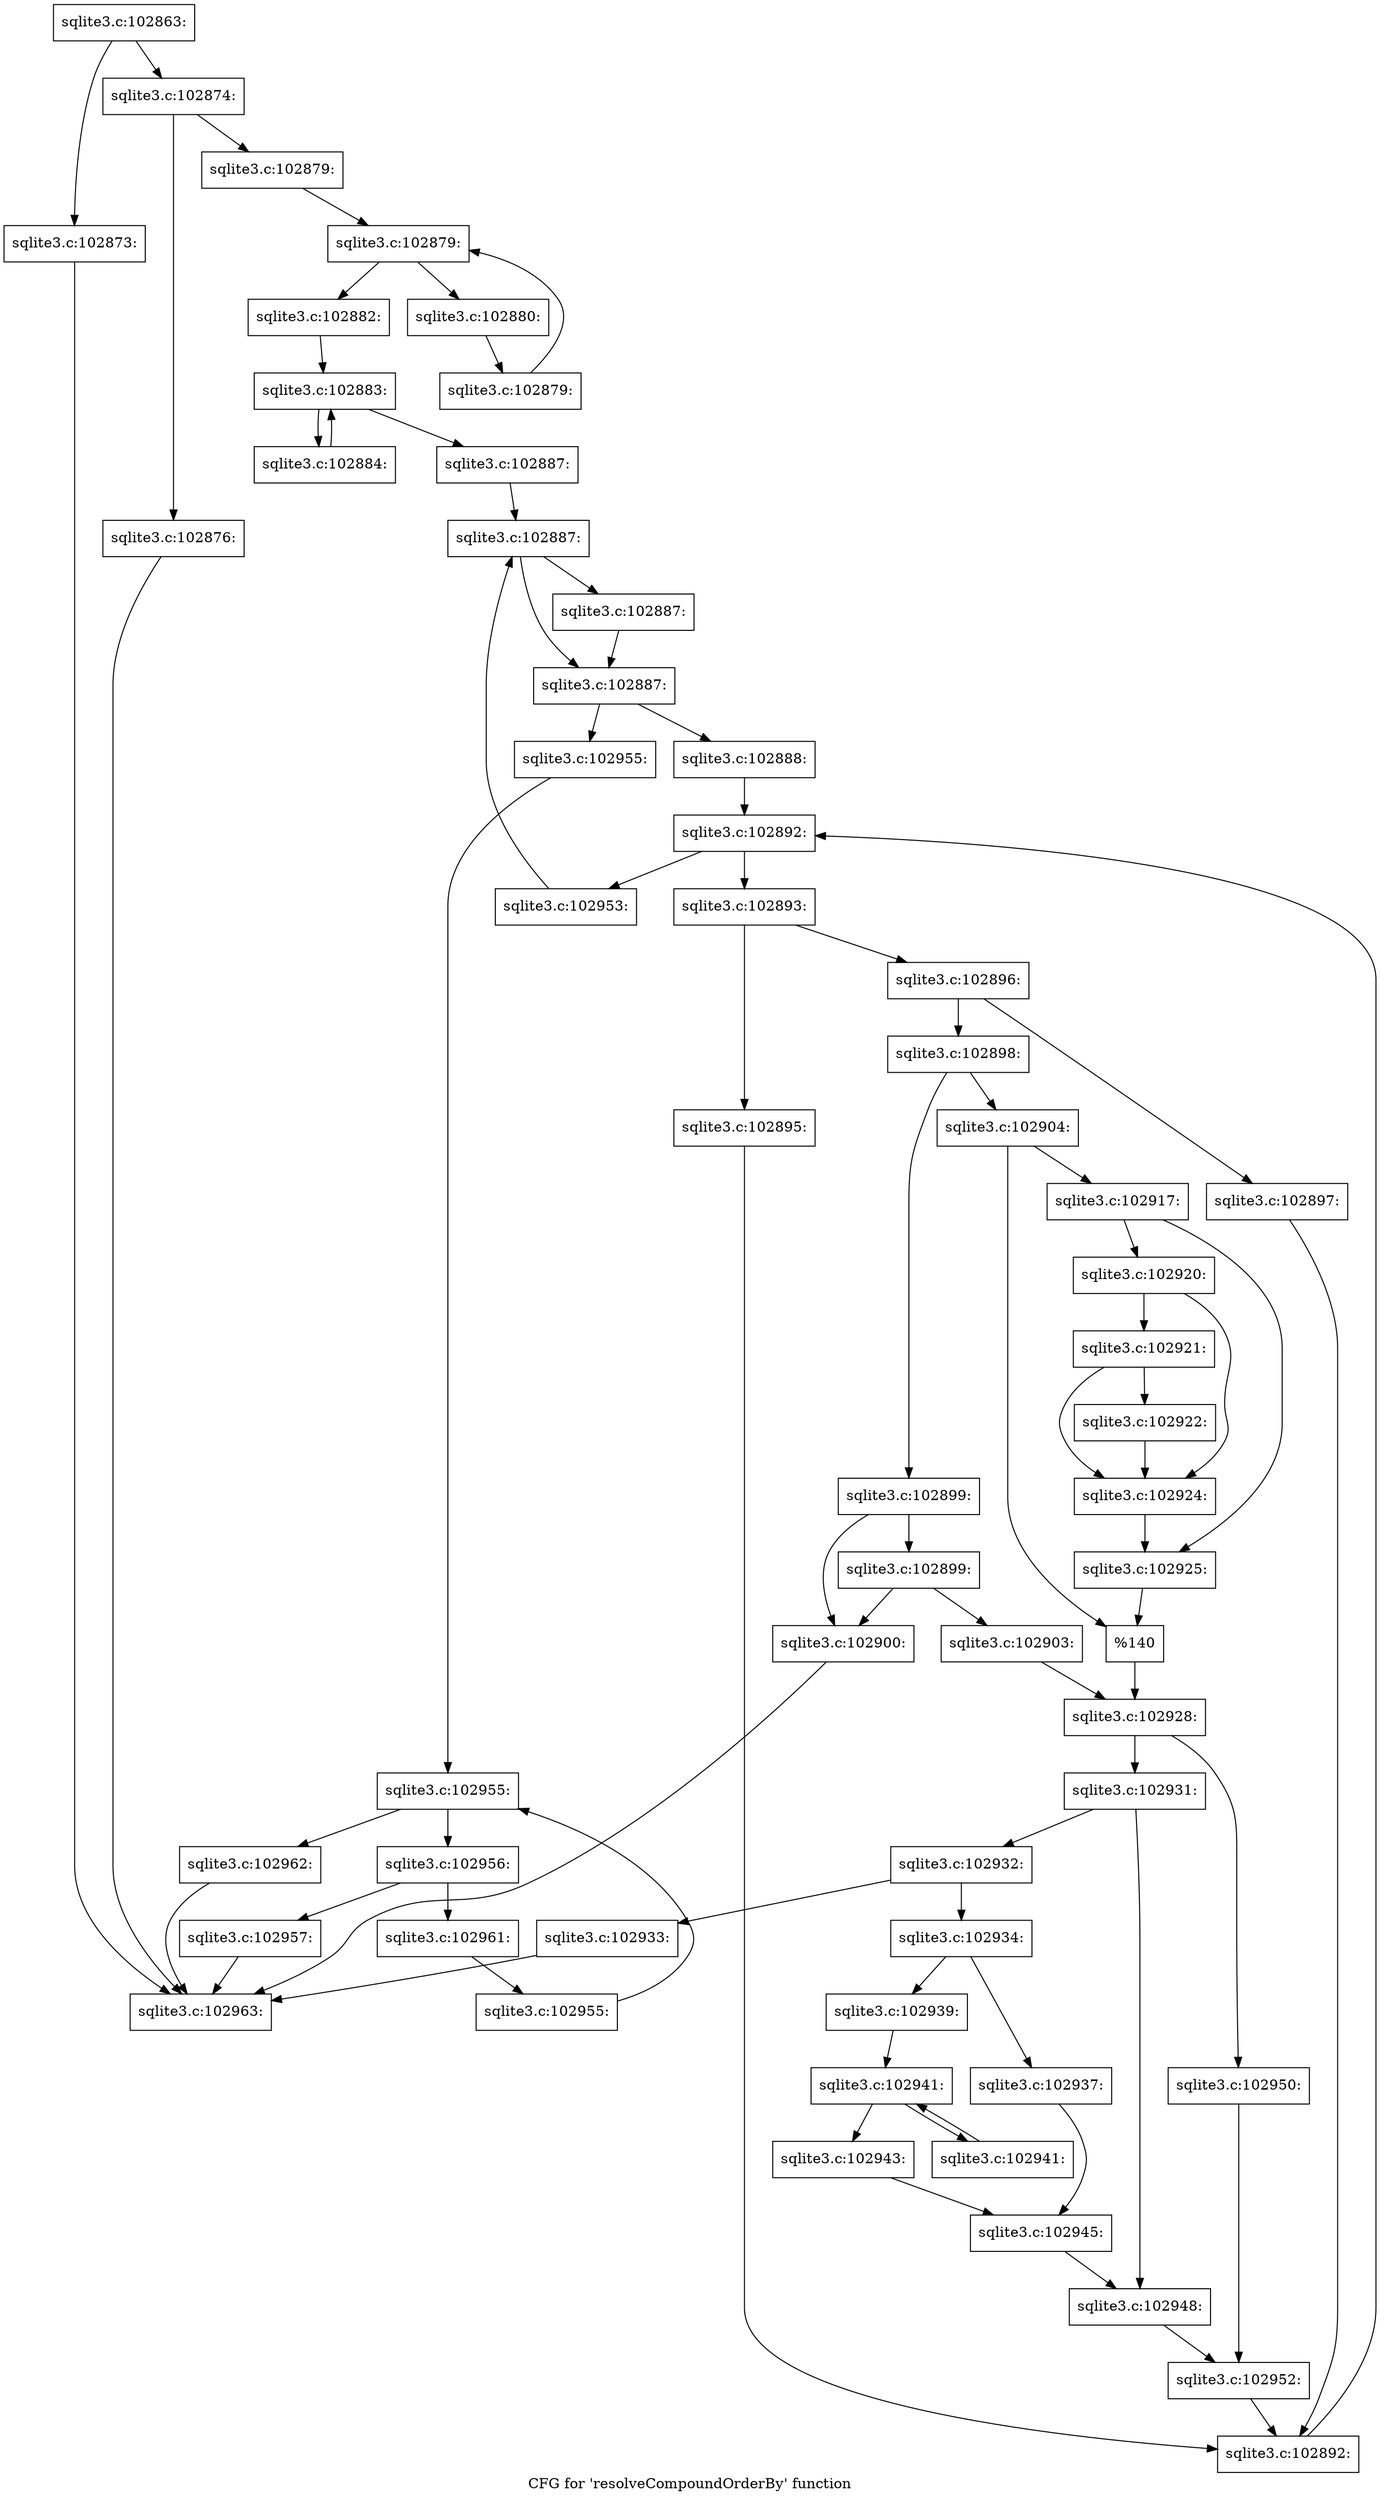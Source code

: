 digraph "CFG for 'resolveCompoundOrderBy' function" {
	label="CFG for 'resolveCompoundOrderBy' function";

	Node0x55c0f90513f0 [shape=record,label="{sqlite3.c:102863:}"];
	Node0x55c0f90513f0 -> Node0x55c0f9054d10;
	Node0x55c0f90513f0 -> Node0x55c0f9054d60;
	Node0x55c0f9054d10 [shape=record,label="{sqlite3.c:102873:}"];
	Node0x55c0f9054d10 -> Node0x55c0f90519b0;
	Node0x55c0f9054d60 [shape=record,label="{sqlite3.c:102874:}"];
	Node0x55c0f9054d60 -> Node0x55c0f9055510;
	Node0x55c0f9054d60 -> Node0x55c0f9055560;
	Node0x55c0f9055510 [shape=record,label="{sqlite3.c:102876:}"];
	Node0x55c0f9055510 -> Node0x55c0f90519b0;
	Node0x55c0f9055560 [shape=record,label="{sqlite3.c:102879:}"];
	Node0x55c0f9055560 -> Node0x55c0f90563f0;
	Node0x55c0f90563f0 [shape=record,label="{sqlite3.c:102879:}"];
	Node0x55c0f90563f0 -> Node0x55c0f9056610;
	Node0x55c0f90563f0 -> Node0x55c0f9056240;
	Node0x55c0f9056610 [shape=record,label="{sqlite3.c:102880:}"];
	Node0x55c0f9056610 -> Node0x55c0f9056580;
	Node0x55c0f9056580 [shape=record,label="{sqlite3.c:102879:}"];
	Node0x55c0f9056580 -> Node0x55c0f90563f0;
	Node0x55c0f9056240 [shape=record,label="{sqlite3.c:102882:}"];
	Node0x55c0f9056240 -> Node0x55c0f90578f0;
	Node0x55c0f90578f0 [shape=record,label="{sqlite3.c:102883:}"];
	Node0x55c0f90578f0 -> Node0x55c0f9057d30;
	Node0x55c0f90578f0 -> Node0x55c0f9057a50;
	Node0x55c0f9057d30 [shape=record,label="{sqlite3.c:102884:}"];
	Node0x55c0f9057d30 -> Node0x55c0f90578f0;
	Node0x55c0f9057a50 [shape=record,label="{sqlite3.c:102887:}"];
	Node0x55c0f9057a50 -> Node0x55c0f90586f0;
	Node0x55c0f90586f0 [shape=record,label="{sqlite3.c:102887:}"];
	Node0x55c0f90586f0 -> Node0x55c0f90588b0;
	Node0x55c0f90586f0 -> Node0x55c0f9058860;
	Node0x55c0f90588b0 [shape=record,label="{sqlite3.c:102887:}"];
	Node0x55c0f90588b0 -> Node0x55c0f9058860;
	Node0x55c0f9058860 [shape=record,label="{sqlite3.c:102887:}"];
	Node0x55c0f9058860 -> Node0x55c0f9058dd0;
	Node0x55c0f9058860 -> Node0x55c0f90587e0;
	Node0x55c0f9058dd0 [shape=record,label="{sqlite3.c:102888:}"];
	Node0x55c0f9058dd0 -> Node0x55c0f9059b50;
	Node0x55c0f9059b50 [shape=record,label="{sqlite3.c:102892:}"];
	Node0x55c0f9059b50 -> Node0x55c0f9059d70;
	Node0x55c0f9059b50 -> Node0x55c0f9059630;
	Node0x55c0f9059d70 [shape=record,label="{sqlite3.c:102893:}"];
	Node0x55c0f9059d70 -> Node0x55c0f905ac70;
	Node0x55c0f9059d70 -> Node0x55c0f905acc0;
	Node0x55c0f905ac70 [shape=record,label="{sqlite3.c:102895:}"];
	Node0x55c0f905ac70 -> Node0x55c0f9059ce0;
	Node0x55c0f905acc0 [shape=record,label="{sqlite3.c:102896:}"];
	Node0x55c0f905acc0 -> Node0x55c0f905b800;
	Node0x55c0f905acc0 -> Node0x55c0f905b850;
	Node0x55c0f905b800 [shape=record,label="{sqlite3.c:102897:}"];
	Node0x55c0f905b800 -> Node0x55c0f9059ce0;
	Node0x55c0f905b850 [shape=record,label="{sqlite3.c:102898:}"];
	Node0x55c0f905b850 -> Node0x55c0f905bbc0;
	Node0x55c0f905b850 -> Node0x55c0f905bc60;
	Node0x55c0f905bbc0 [shape=record,label="{sqlite3.c:102899:}"];
	Node0x55c0f905bbc0 -> Node0x55c0f905c0f0;
	Node0x55c0f905bbc0 -> Node0x55c0f905c190;
	Node0x55c0f905c190 [shape=record,label="{sqlite3.c:102899:}"];
	Node0x55c0f905c190 -> Node0x55c0f905c0f0;
	Node0x55c0f905c190 -> Node0x55c0f905c140;
	Node0x55c0f905c0f0 [shape=record,label="{sqlite3.c:102900:}"];
	Node0x55c0f905c0f0 -> Node0x55c0f90519b0;
	Node0x55c0f905c140 [shape=record,label="{sqlite3.c:102903:}"];
	Node0x55c0f905c140 -> Node0x55c0f905bc10;
	Node0x55c0f905bc60 [shape=record,label="{sqlite3.c:102904:}"];
	Node0x55c0f905bc60 -> Node0x55c0f905ce00;
	Node0x55c0f905bc60 -> Node0x55c0f905d600;
	Node0x55c0f905ce00 [shape=record,label="{sqlite3.c:102917:}"];
	Node0x55c0f905ce00 -> Node0x55c0f905dd60;
	Node0x55c0f905ce00 -> Node0x55c0f905dd10;
	Node0x55c0f905dd10 [shape=record,label="{sqlite3.c:102920:}"];
	Node0x55c0f905dd10 -> Node0x55c0f905ec40;
	Node0x55c0f905dd10 -> Node0x55c0f905e970;
	Node0x55c0f905ec40 [shape=record,label="{sqlite3.c:102921:}"];
	Node0x55c0f905ec40 -> Node0x55c0f5f03b90;
	Node0x55c0f905ec40 -> Node0x55c0f905e970;
	Node0x55c0f5f03b90 [shape=record,label="{sqlite3.c:102922:}"];
	Node0x55c0f5f03b90 -> Node0x55c0f905e970;
	Node0x55c0f905e970 [shape=record,label="{sqlite3.c:102924:}"];
	Node0x55c0f905e970 -> Node0x55c0f905dd60;
	Node0x55c0f905dd60 [shape=record,label="{sqlite3.c:102925:}"];
	Node0x55c0f905dd60 -> Node0x55c0f905d600;
	Node0x55c0f905d600 [shape=record,label="{%140}"];
	Node0x55c0f905d600 -> Node0x55c0f905bc10;
	Node0x55c0f905bc10 [shape=record,label="{sqlite3.c:102928:}"];
	Node0x55c0f905bc10 -> Node0x55c0f905f880;
	Node0x55c0f905bc10 -> Node0x55c0f905f920;
	Node0x55c0f905f880 [shape=record,label="{sqlite3.c:102931:}"];
	Node0x55c0f905f880 -> Node0x55c0f905fd80;
	Node0x55c0f905f880 -> Node0x55c0f905fd30;
	Node0x55c0f905fd30 [shape=record,label="{sqlite3.c:102932:}"];
	Node0x55c0f905fd30 -> Node0x55c0f9060780;
	Node0x55c0f905fd30 -> Node0x55c0f90607d0;
	Node0x55c0f9060780 [shape=record,label="{sqlite3.c:102933:}"];
	Node0x55c0f9060780 -> Node0x55c0f90519b0;
	Node0x55c0f90607d0 [shape=record,label="{sqlite3.c:102934:}"];
	Node0x55c0f90607d0 -> Node0x55c0f90613a0;
	Node0x55c0f90607d0 -> Node0x55c0f9061440;
	Node0x55c0f90613a0 [shape=record,label="{sqlite3.c:102937:}"];
	Node0x55c0f90613a0 -> Node0x55c0f90613f0;
	Node0x55c0f9061440 [shape=record,label="{sqlite3.c:102939:}"];
	Node0x55c0f9061440 -> Node0x55c0f9062320;
	Node0x55c0f9062320 [shape=record,label="{sqlite3.c:102941:}"];
	Node0x55c0f9062320 -> Node0x55c0f9062a00;
	Node0x55c0f9062320 -> Node0x55c0f9062480;
	Node0x55c0f9062a00 [shape=record,label="{sqlite3.c:102941:}"];
	Node0x55c0f9062a00 -> Node0x55c0f9062320;
	Node0x55c0f9062480 [shape=record,label="{sqlite3.c:102943:}"];
	Node0x55c0f9062480 -> Node0x55c0f90613f0;
	Node0x55c0f90613f0 [shape=record,label="{sqlite3.c:102945:}"];
	Node0x55c0f90613f0 -> Node0x55c0f905fd80;
	Node0x55c0f905fd80 [shape=record,label="{sqlite3.c:102948:}"];
	Node0x55c0f905fd80 -> Node0x55c0f905f8d0;
	Node0x55c0f905f920 [shape=record,label="{sqlite3.c:102950:}"];
	Node0x55c0f905f920 -> Node0x55c0f905f8d0;
	Node0x55c0f905f8d0 [shape=record,label="{sqlite3.c:102952:}"];
	Node0x55c0f905f8d0 -> Node0x55c0f9059ce0;
	Node0x55c0f9059ce0 [shape=record,label="{sqlite3.c:102892:}"];
	Node0x55c0f9059ce0 -> Node0x55c0f9059b50;
	Node0x55c0f9059630 [shape=record,label="{sqlite3.c:102953:}"];
	Node0x55c0f9059630 -> Node0x55c0f90586f0;
	Node0x55c0f90587e0 [shape=record,label="{sqlite3.c:102955:}"];
	Node0x55c0f90587e0 -> Node0x55c0f9064d70;
	Node0x55c0f9064d70 [shape=record,label="{sqlite3.c:102955:}"];
	Node0x55c0f9064d70 -> Node0x55c0f9064f20;
	Node0x55c0f9064d70 -> Node0x55c0f9064bc0;
	Node0x55c0f9064f20 [shape=record,label="{sqlite3.c:102956:}"];
	Node0x55c0f9064f20 -> Node0x55c0f9065500;
	Node0x55c0f9064f20 -> Node0x55c0f9065550;
	Node0x55c0f9065500 [shape=record,label="{sqlite3.c:102957:}"];
	Node0x55c0f9065500 -> Node0x55c0f90519b0;
	Node0x55c0f9065550 [shape=record,label="{sqlite3.c:102961:}"];
	Node0x55c0f9065550 -> Node0x55c0f9064e90;
	Node0x55c0f9064e90 [shape=record,label="{sqlite3.c:102955:}"];
	Node0x55c0f9064e90 -> Node0x55c0f9064d70;
	Node0x55c0f9064bc0 [shape=record,label="{sqlite3.c:102962:}"];
	Node0x55c0f9064bc0 -> Node0x55c0f90519b0;
	Node0x55c0f90519b0 [shape=record,label="{sqlite3.c:102963:}"];
}
